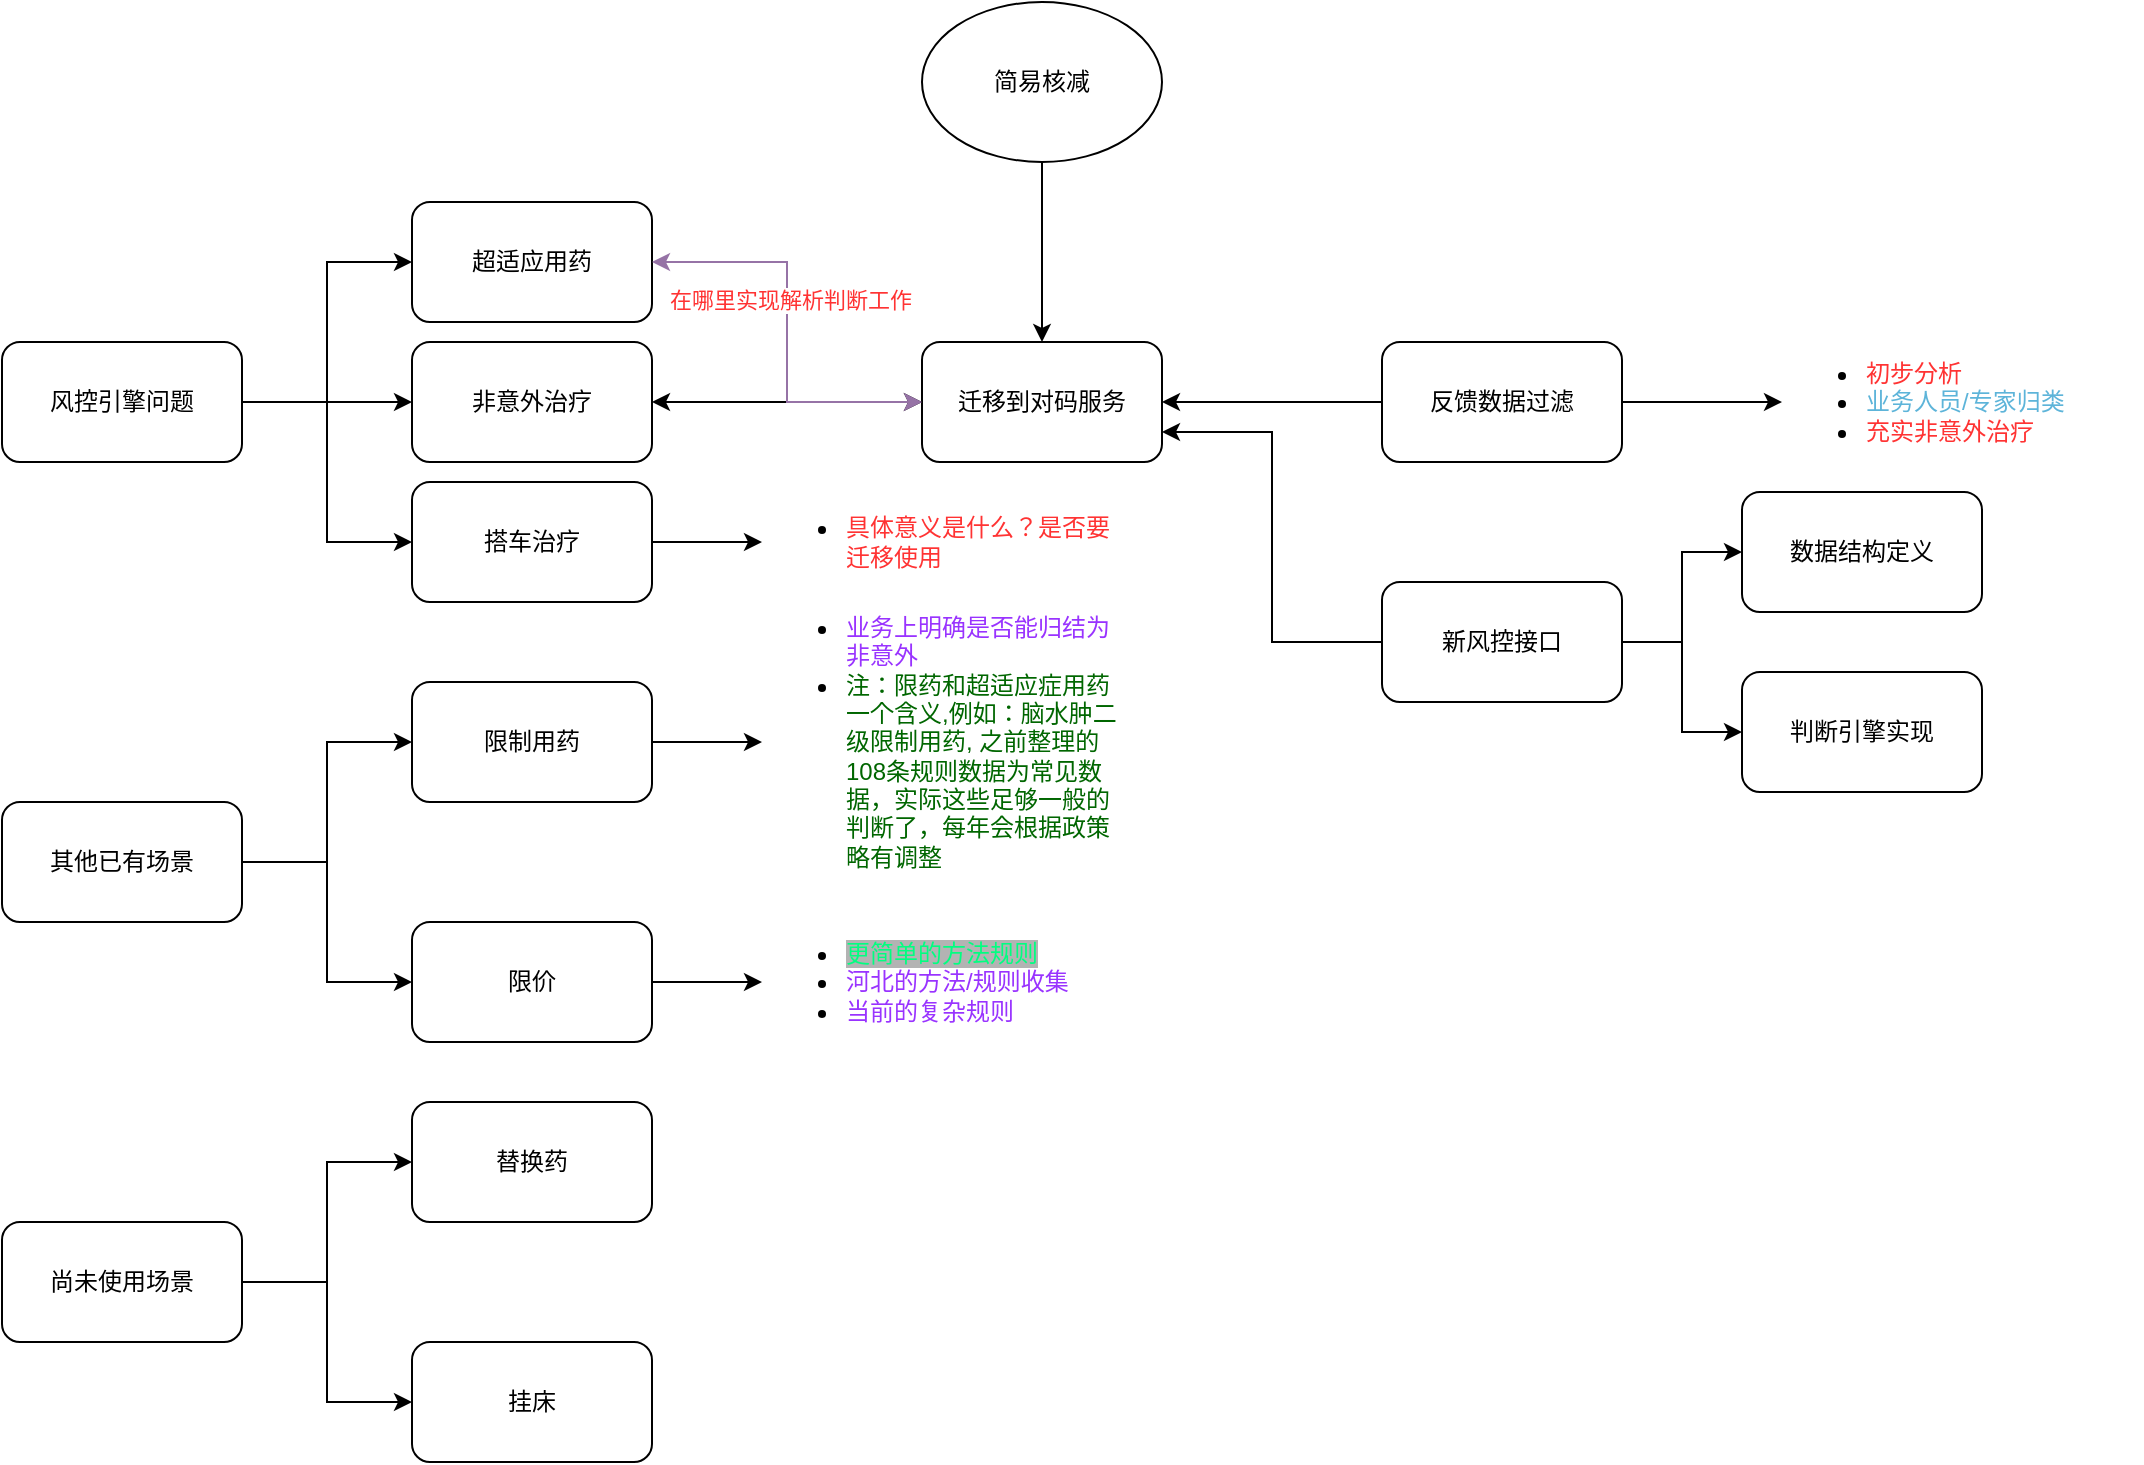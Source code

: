<mxfile version="20.5.1" type="github">
  <diagram id="9lWx7QE_99ikzCItOOA4" name="第 1 页">
    <mxGraphModel dx="1369" dy="769" grid="1" gridSize="10" guides="1" tooltips="1" connect="1" arrows="1" fold="1" page="1" pageScale="1" pageWidth="850" pageHeight="1100" math="0" shadow="0">
      <root>
        <mxCell id="0" />
        <mxCell id="1" parent="0" />
        <mxCell id="RwGBR16TktLq6eAA979h-1" value="风控引擎问题" style="rounded=1;whiteSpace=wrap;html=1;" parent="1" vertex="1">
          <mxGeometry x="220" y="290" width="120" height="60" as="geometry" />
        </mxCell>
        <mxCell id="RwGBR16TktLq6eAA979h-2" value="超适应用药" style="rounded=1;whiteSpace=wrap;html=1;" parent="1" vertex="1">
          <mxGeometry x="425" y="220" width="120" height="60" as="geometry" />
        </mxCell>
        <mxCell id="RwGBR16TktLq6eAA979h-3" value="非意外治疗" style="rounded=1;whiteSpace=wrap;html=1;" parent="1" vertex="1">
          <mxGeometry x="425" y="290" width="120" height="60" as="geometry" />
        </mxCell>
        <mxCell id="RwGBR16TktLq6eAA979h-4" value="搭车治疗" style="rounded=1;whiteSpace=wrap;html=1;" parent="1" vertex="1">
          <mxGeometry x="425" y="360" width="120" height="60" as="geometry" />
        </mxCell>
        <mxCell id="RwGBR16TktLq6eAA979h-5" value="" style="edgeStyle=elbowEdgeStyle;elbow=horizontal;endArrow=classic;html=1;rounded=0;entryX=0;entryY=0.5;entryDx=0;entryDy=0;exitX=1;exitY=0.5;exitDx=0;exitDy=0;" parent="1" source="RwGBR16TktLq6eAA979h-1" target="RwGBR16TktLq6eAA979h-2" edge="1">
          <mxGeometry width="50" height="50" relative="1" as="geometry">
            <mxPoint x="400" y="600" as="sourcePoint" />
            <mxPoint x="450" y="550" as="targetPoint" />
          </mxGeometry>
        </mxCell>
        <mxCell id="RwGBR16TktLq6eAA979h-6" value="" style="edgeStyle=elbowEdgeStyle;elbow=horizontal;endArrow=classic;html=1;rounded=0;entryX=0;entryY=0.5;entryDx=0;entryDy=0;exitX=1;exitY=0.5;exitDx=0;exitDy=0;" parent="1" source="RwGBR16TktLq6eAA979h-1" target="RwGBR16TktLq6eAA979h-4" edge="1">
          <mxGeometry width="50" height="50" relative="1" as="geometry">
            <mxPoint x="350" y="330" as="sourcePoint" />
            <mxPoint x="435" y="260" as="targetPoint" />
          </mxGeometry>
        </mxCell>
        <mxCell id="RwGBR16TktLq6eAA979h-7" value="" style="endArrow=classic;html=1;rounded=0;entryX=0;entryY=0.5;entryDx=0;entryDy=0;exitX=1;exitY=0.5;exitDx=0;exitDy=0;" parent="1" source="RwGBR16TktLq6eAA979h-1" target="RwGBR16TktLq6eAA979h-3" edge="1">
          <mxGeometry width="50" height="50" relative="1" as="geometry">
            <mxPoint x="400" y="600" as="sourcePoint" />
            <mxPoint x="450" y="550" as="targetPoint" />
          </mxGeometry>
        </mxCell>
        <mxCell id="RwGBR16TktLq6eAA979h-8" value="迁移到对码服务" style="rounded=1;whiteSpace=wrap;html=1;" parent="1" vertex="1">
          <mxGeometry x="680" y="290" width="120" height="60" as="geometry" />
        </mxCell>
        <mxCell id="RwGBR16TktLq6eAA979h-9" value="" style="endArrow=classic;startArrow=classic;html=1;rounded=0;entryX=0;entryY=0.5;entryDx=0;entryDy=0;exitX=1;exitY=0.5;exitDx=0;exitDy=0;" parent="1" source="RwGBR16TktLq6eAA979h-3" target="RwGBR16TktLq6eAA979h-8" edge="1">
          <mxGeometry width="50" height="50" relative="1" as="geometry">
            <mxPoint x="400" y="600" as="sourcePoint" />
            <mxPoint x="450" y="550" as="targetPoint" />
          </mxGeometry>
        </mxCell>
        <mxCell id="RwGBR16TktLq6eAA979h-10" value="简易核减" style="ellipse;whiteSpace=wrap;html=1;" parent="1" vertex="1">
          <mxGeometry x="680" y="120" width="120" height="80" as="geometry" />
        </mxCell>
        <mxCell id="RwGBR16TktLq6eAA979h-11" value="" style="endArrow=classic;html=1;rounded=0;exitX=0.5;exitY=1;exitDx=0;exitDy=0;entryX=0.5;entryY=0;entryDx=0;entryDy=0;" parent="1" source="RwGBR16TktLq6eAA979h-10" target="RwGBR16TktLq6eAA979h-8" edge="1">
          <mxGeometry width="50" height="50" relative="1" as="geometry">
            <mxPoint x="400" y="600" as="sourcePoint" />
            <mxPoint x="450" y="550" as="targetPoint" />
          </mxGeometry>
        </mxCell>
        <mxCell id="RwGBR16TktLq6eAA979h-12" value="其他已有场景" style="rounded=1;whiteSpace=wrap;html=1;" parent="1" vertex="1">
          <mxGeometry x="220" y="520" width="120" height="60" as="geometry" />
        </mxCell>
        <mxCell id="RwGBR16TktLq6eAA979h-13" value="尚未使用场景" style="rounded=1;whiteSpace=wrap;html=1;" parent="1" vertex="1">
          <mxGeometry x="220" y="730" width="120" height="60" as="geometry" />
        </mxCell>
        <mxCell id="RwGBR16TktLq6eAA979h-14" value="替换药" style="rounded=1;whiteSpace=wrap;html=1;" parent="1" vertex="1">
          <mxGeometry x="425" y="670" width="120" height="60" as="geometry" />
        </mxCell>
        <mxCell id="RwGBR16TktLq6eAA979h-15" value="" style="edgeStyle=elbowEdgeStyle;elbow=horizontal;endArrow=classic;html=1;rounded=0;exitX=1;exitY=0.5;exitDx=0;exitDy=0;entryX=0;entryY=0.5;entryDx=0;entryDy=0;" parent="1" source="RwGBR16TktLq6eAA979h-13" target="RwGBR16TktLq6eAA979h-14" edge="1">
          <mxGeometry width="50" height="50" relative="1" as="geometry">
            <mxPoint x="400" y="600" as="sourcePoint" />
            <mxPoint x="450" y="550" as="targetPoint" />
          </mxGeometry>
        </mxCell>
        <mxCell id="RwGBR16TktLq6eAA979h-16" value="挂床" style="rounded=1;whiteSpace=wrap;html=1;" parent="1" vertex="1">
          <mxGeometry x="425" y="790" width="120" height="60" as="geometry" />
        </mxCell>
        <mxCell id="RwGBR16TktLq6eAA979h-17" value="" style="edgeStyle=elbowEdgeStyle;elbow=horizontal;endArrow=classic;html=1;rounded=0;entryX=0;entryY=0.5;entryDx=0;entryDy=0;" parent="1" source="RwGBR16TktLq6eAA979h-13" target="RwGBR16TktLq6eAA979h-16" edge="1">
          <mxGeometry width="50" height="50" relative="1" as="geometry">
            <mxPoint x="350" y="770" as="sourcePoint" />
            <mxPoint x="435" y="710" as="targetPoint" />
          </mxGeometry>
        </mxCell>
        <mxCell id="RwGBR16TktLq6eAA979h-18" value="限制用药" style="rounded=1;whiteSpace=wrap;html=1;" parent="1" vertex="1">
          <mxGeometry x="425" y="460" width="120" height="60" as="geometry" />
        </mxCell>
        <mxCell id="RwGBR16TktLq6eAA979h-19" value="限价" style="rounded=1;whiteSpace=wrap;html=1;" parent="1" vertex="1">
          <mxGeometry x="425" y="580" width="120" height="60" as="geometry" />
        </mxCell>
        <mxCell id="RwGBR16TktLq6eAA979h-20" value="" style="edgeStyle=elbowEdgeStyle;elbow=horizontal;endArrow=classic;html=1;rounded=0;exitX=1;exitY=0.5;exitDx=0;exitDy=0;entryX=0;entryY=0.5;entryDx=0;entryDy=0;" parent="1" source="RwGBR16TktLq6eAA979h-12" target="RwGBR16TktLq6eAA979h-18" edge="1">
          <mxGeometry width="50" height="50" relative="1" as="geometry">
            <mxPoint x="400" y="600" as="sourcePoint" />
            <mxPoint x="450" y="550" as="targetPoint" />
          </mxGeometry>
        </mxCell>
        <mxCell id="RwGBR16TktLq6eAA979h-21" value="" style="edgeStyle=elbowEdgeStyle;elbow=horizontal;endArrow=classic;html=1;rounded=0;exitX=1;exitY=0.5;exitDx=0;exitDy=0;entryX=0;entryY=0.5;entryDx=0;entryDy=0;" parent="1" source="RwGBR16TktLq6eAA979h-12" target="RwGBR16TktLq6eAA979h-19" edge="1">
          <mxGeometry width="50" height="50" relative="1" as="geometry">
            <mxPoint x="350" y="560" as="sourcePoint" />
            <mxPoint x="435" y="500" as="targetPoint" />
          </mxGeometry>
        </mxCell>
        <mxCell id="RwGBR16TktLq6eAA979h-23" value="&lt;ul&gt;&lt;li&gt;&lt;font style=&quot;background-color: rgb(179, 179, 179);&quot; color=&quot;#00ff80&quot;&gt;更简单的方法规则&lt;/font&gt;&lt;/li&gt;&lt;li&gt;&lt;font color=&quot;#9933ff&quot;&gt;河北的方法/规则收集&lt;/font&gt;&lt;/li&gt;&lt;li&gt;&lt;font color=&quot;#9933ff&quot;&gt;当前的复杂规则&lt;/font&gt;&lt;/li&gt;&lt;/ul&gt;" style="text;html=1;strokeColor=none;fillColor=none;align=left;verticalAlign=middle;whiteSpace=wrap;rounded=0;" parent="1" vertex="1">
          <mxGeometry x="600" y="575" width="180" height="70" as="geometry" />
        </mxCell>
        <mxCell id="RwGBR16TktLq6eAA979h-24" value="" style="endArrow=classic;html=1;rounded=0;exitX=1;exitY=0.5;exitDx=0;exitDy=0;entryX=0;entryY=0.5;entryDx=0;entryDy=0;" parent="1" source="RwGBR16TktLq6eAA979h-19" target="RwGBR16TktLq6eAA979h-23" edge="1">
          <mxGeometry width="50" height="50" relative="1" as="geometry">
            <mxPoint x="400" y="530" as="sourcePoint" />
            <mxPoint x="450" y="480" as="targetPoint" />
          </mxGeometry>
        </mxCell>
        <mxCell id="RwGBR16TktLq6eAA979h-25" value="&lt;ul&gt;&lt;li&gt;&lt;font color=&quot;#9933ff&quot;&gt;业务上明确是否能归结为非意外&lt;/font&gt;&lt;/li&gt;&lt;li&gt;&lt;font color=&quot;#006600&quot;&gt;注：限药和超适应症用药一个含义,例如：脑水肿二级限制用药, 之前整理的108条规则数据为常见数据，实际这些足够一般的判断了，每年会根据政策略有调整&lt;/font&gt;&lt;/li&gt;&lt;/ul&gt;" style="text;html=1;strokeColor=none;fillColor=none;align=left;verticalAlign=middle;whiteSpace=wrap;rounded=0;" parent="1" vertex="1">
          <mxGeometry x="600" y="455" width="180" height="70" as="geometry" />
        </mxCell>
        <mxCell id="RwGBR16TktLq6eAA979h-26" value="" style="endArrow=classic;html=1;rounded=0;exitX=1;exitY=0.5;exitDx=0;exitDy=0;entryX=0;entryY=0.5;entryDx=0;entryDy=0;" parent="1" target="RwGBR16TktLq6eAA979h-25" edge="1">
          <mxGeometry width="50" height="50" relative="1" as="geometry">
            <mxPoint x="545" y="490" as="sourcePoint" />
            <mxPoint x="450" y="360" as="targetPoint" />
          </mxGeometry>
        </mxCell>
        <mxCell id="RwGBR16TktLq6eAA979h-27" value="" style="edgeStyle=elbowEdgeStyle;elbow=horizontal;endArrow=classic;html=1;rounded=0;fontColor=#9933FF;exitX=1;exitY=0.5;exitDx=0;exitDy=0;entryX=0;entryY=0.5;entryDx=0;entryDy=0;fillColor=#e1d5e7;strokeColor=#9673a6;startArrow=classic;startFill=1;" parent="1" source="RwGBR16TktLq6eAA979h-2" target="RwGBR16TktLq6eAA979h-8" edge="1">
          <mxGeometry width="50" height="50" relative="1" as="geometry">
            <mxPoint x="400" y="470" as="sourcePoint" />
            <mxPoint x="450" y="420" as="targetPoint" />
          </mxGeometry>
        </mxCell>
        <mxCell id="RwGBR16TktLq6eAA979h-28" value="&lt;font color=&quot;#ff3333&quot;&gt;在哪里实现解析判断工作&lt;/font&gt;" style="edgeLabel;html=1;align=center;verticalAlign=middle;resizable=0;points=[];fontColor=#9933FF;" parent="RwGBR16TktLq6eAA979h-27" vertex="1" connectable="0">
          <mxGeometry x="-0.161" y="1" relative="1" as="geometry">
            <mxPoint as="offset" />
          </mxGeometry>
        </mxCell>
        <mxCell id="RwGBR16TktLq6eAA979h-29" value="&lt;ul&gt;&lt;li&gt;&lt;font color=&quot;#ff3333&quot;&gt;具体意义是什么？是否要迁移使用&lt;/font&gt;&lt;/li&gt;&lt;/ul&gt;" style="text;html=1;strokeColor=none;fillColor=none;align=left;verticalAlign=middle;whiteSpace=wrap;rounded=0;" parent="1" vertex="1">
          <mxGeometry x="600" y="355" width="180" height="70" as="geometry" />
        </mxCell>
        <mxCell id="RwGBR16TktLq6eAA979h-30" value="" style="endArrow=classic;html=1;rounded=0;exitX=1;exitY=0.5;exitDx=0;exitDy=0;entryX=0;entryY=0.5;entryDx=0;entryDy=0;" parent="1" target="RwGBR16TktLq6eAA979h-29" edge="1">
          <mxGeometry width="50" height="50" relative="1" as="geometry">
            <mxPoint x="545" y="390" as="sourcePoint" />
            <mxPoint x="450" y="260" as="targetPoint" />
          </mxGeometry>
        </mxCell>
        <mxCell id="RwGBR16TktLq6eAA979h-31" value="" style="endArrow=classic;html=1;rounded=0;fontColor=#FF3333;entryX=1;entryY=0.5;entryDx=0;entryDy=0;" parent="1" target="RwGBR16TktLq6eAA979h-8" edge="1">
          <mxGeometry width="50" height="50" relative="1" as="geometry">
            <mxPoint x="910" y="320" as="sourcePoint" />
            <mxPoint x="450" y="410" as="targetPoint" />
          </mxGeometry>
        </mxCell>
        <mxCell id="RwGBR16TktLq6eAA979h-32" value="反馈数据过滤" style="rounded=1;whiteSpace=wrap;html=1;" parent="1" vertex="1">
          <mxGeometry x="910" y="290" width="120" height="60" as="geometry" />
        </mxCell>
        <mxCell id="RwGBR16TktLq6eAA979h-33" value="&lt;ul&gt;&lt;li&gt;&lt;font color=&quot;#ff3333&quot;&gt;初步分析&lt;/font&gt;&lt;/li&gt;&lt;li&gt;&lt;font style=&quot;background-color: rgb(255, 255, 255);&quot; color=&quot;#5db4d9&quot;&gt;业务人员/专家归类&lt;/font&gt;&lt;/li&gt;&lt;li&gt;&lt;font color=&quot;#ff3333&quot;&gt;充实非意外治疗&lt;/font&gt;&lt;/li&gt;&lt;/ul&gt;" style="text;html=1;strokeColor=none;fillColor=none;align=left;verticalAlign=middle;whiteSpace=wrap;rounded=0;" parent="1" vertex="1">
          <mxGeometry x="1110" y="285" width="180" height="70" as="geometry" />
        </mxCell>
        <mxCell id="RwGBR16TktLq6eAA979h-34" value="" style="endArrow=classic;html=1;rounded=0;fontColor=#FF3333;entryX=0;entryY=0.5;entryDx=0;entryDy=0;exitX=1;exitY=0.5;exitDx=0;exitDy=0;" parent="1" source="RwGBR16TktLq6eAA979h-32" target="RwGBR16TktLq6eAA979h-33" edge="1">
          <mxGeometry width="50" height="50" relative="1" as="geometry">
            <mxPoint x="920" y="330" as="sourcePoint" />
            <mxPoint x="810" y="330" as="targetPoint" />
          </mxGeometry>
        </mxCell>
        <mxCell id="RwGBR16TktLq6eAA979h-35" value="新风控接口" style="rounded=1;whiteSpace=wrap;html=1;" parent="1" vertex="1">
          <mxGeometry x="910" y="410" width="120" height="60" as="geometry" />
        </mxCell>
        <mxCell id="RwGBR16TktLq6eAA979h-36" value="" style="edgeStyle=elbowEdgeStyle;elbow=horizontal;endArrow=classic;html=1;rounded=0;fontColor=#5DB4D9;entryX=1;entryY=0.75;entryDx=0;entryDy=0;exitX=0;exitY=0.5;exitDx=0;exitDy=0;" parent="1" source="RwGBR16TktLq6eAA979h-35" target="RwGBR16TktLq6eAA979h-8" edge="1">
          <mxGeometry width="50" height="50" relative="1" as="geometry">
            <mxPoint x="400" y="560" as="sourcePoint" />
            <mxPoint x="450" y="510" as="targetPoint" />
          </mxGeometry>
        </mxCell>
        <mxCell id="RwGBR16TktLq6eAA979h-37" value="&lt;font color=&quot;#000000&quot;&gt;数据结构定义&lt;/font&gt;" style="rounded=1;whiteSpace=wrap;html=1;labelBackgroundColor=#FFFFFF;fontColor=#5DB4D9;" parent="1" vertex="1">
          <mxGeometry x="1090" y="365" width="120" height="60" as="geometry" />
        </mxCell>
        <mxCell id="RwGBR16TktLq6eAA979h-38" value="&lt;font color=&quot;#000000&quot;&gt;判断引擎实现&lt;/font&gt;" style="rounded=1;whiteSpace=wrap;html=1;labelBackgroundColor=#FFFFFF;fontColor=#5DB4D9;" parent="1" vertex="1">
          <mxGeometry x="1090" y="455" width="120" height="60" as="geometry" />
        </mxCell>
        <mxCell id="RwGBR16TktLq6eAA979h-39" value="" style="edgeStyle=elbowEdgeStyle;elbow=horizontal;endArrow=classic;html=1;rounded=0;fontColor=#000000;exitX=1;exitY=0.5;exitDx=0;exitDy=0;" parent="1" source="RwGBR16TktLq6eAA979h-35" target="RwGBR16TktLq6eAA979h-37" edge="1">
          <mxGeometry width="50" height="50" relative="1" as="geometry">
            <mxPoint x="400" y="560" as="sourcePoint" />
            <mxPoint x="450" y="510" as="targetPoint" />
          </mxGeometry>
        </mxCell>
        <mxCell id="RwGBR16TktLq6eAA979h-40" value="" style="edgeStyle=elbowEdgeStyle;elbow=horizontal;endArrow=classic;html=1;rounded=0;fontColor=#000000;entryX=0;entryY=0.5;entryDx=0;entryDy=0;" parent="1" target="RwGBR16TktLq6eAA979h-38" edge="1">
          <mxGeometry width="50" height="50" relative="1" as="geometry">
            <mxPoint x="1030" y="440" as="sourcePoint" />
            <mxPoint x="1100" y="405" as="targetPoint" />
          </mxGeometry>
        </mxCell>
      </root>
    </mxGraphModel>
  </diagram>
</mxfile>
